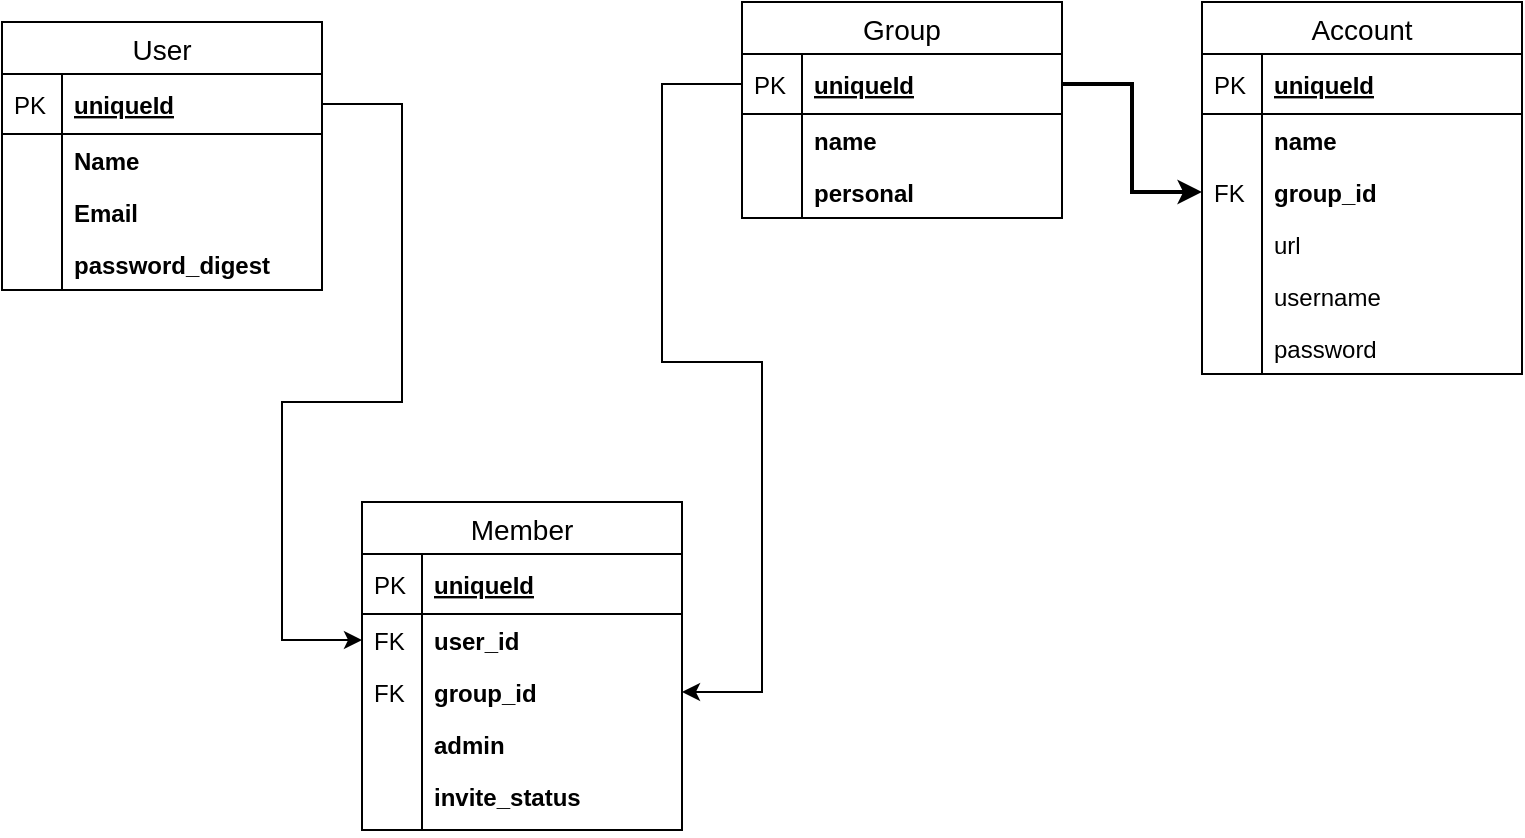 <mxfile version="13.0.3" type="device"><diagram id="C5RBs43oDa-KdzZeNtuy" name="Page-1"><mxGraphModel dx="1115" dy="795" grid="1" gridSize="10" guides="1" tooltips="1" connect="1" arrows="1" fold="1" page="1" pageScale="1" pageWidth="827" pageHeight="1169" math="0" shadow="0"><root><mxCell id="WIyWlLk6GJQsqaUBKTNV-0"/><mxCell id="WIyWlLk6GJQsqaUBKTNV-1" parent="WIyWlLk6GJQsqaUBKTNV-0"/><mxCell id="D_r6a7sj5GaVaoWDnZSq-82" style="edgeStyle=orthogonalEdgeStyle;rounded=0;orthogonalLoop=1;jettySize=auto;html=1;entryX=0;entryY=0.5;entryDx=0;entryDy=0;strokeWidth=2;" parent="WIyWlLk6GJQsqaUBKTNV-1" source="D_r6a7sj5GaVaoWDnZSq-66" target="D_r6a7sj5GaVaoWDnZSq-76" edge="1"><mxGeometry relative="1" as="geometry"/></mxCell><mxCell id="KAxq7r91oBYhBGat-4sN-17" style="edgeStyle=orthogonalEdgeStyle;rounded=0;orthogonalLoop=1;jettySize=auto;html=1;entryX=0;entryY=0.5;entryDx=0;entryDy=0;" parent="WIyWlLk6GJQsqaUBKTNV-1" source="D_r6a7sj5GaVaoWDnZSq-8" target="KAxq7r91oBYhBGat-4sN-3" edge="1"><mxGeometry relative="1" as="geometry"><Array as="points"><mxPoint x="220" y="81"/><mxPoint x="220" y="230"/><mxPoint x="160" y="230"/><mxPoint x="160" y="349"/></Array></mxGeometry></mxCell><mxCell id="KAxq7r91oBYhBGat-4sN-18" style="edgeStyle=orthogonalEdgeStyle;rounded=0;orthogonalLoop=1;jettySize=auto;html=1;entryX=1;entryY=0.5;entryDx=0;entryDy=0;" parent="WIyWlLk6GJQsqaUBKTNV-1" source="D_r6a7sj5GaVaoWDnZSq-66" target="KAxq7r91oBYhBGat-4sN-5" edge="1"><mxGeometry relative="1" as="geometry"><Array as="points"><mxPoint x="350" y="71"/><mxPoint x="350" y="210"/><mxPoint x="400" y="210"/><mxPoint x="400" y="375"/></Array></mxGeometry></mxCell><mxCell id="D_r6a7sj5GaVaoWDnZSq-7" value="User" style="swimlane;fontStyle=0;childLayout=stackLayout;horizontal=1;startSize=26;horizontalStack=0;resizeParent=1;resizeParentMax=0;resizeLast=0;collapsible=1;marginBottom=0;align=center;fontSize=14;" parent="WIyWlLk6GJQsqaUBKTNV-1" vertex="1"><mxGeometry x="20" y="40" width="160" height="134" as="geometry"/></mxCell><mxCell id="D_r6a7sj5GaVaoWDnZSq-8" value="uniqueId" style="shape=partialRectangle;top=0;left=0;right=0;bottom=1;align=left;verticalAlign=middle;fillColor=none;spacingLeft=34;spacingRight=4;overflow=hidden;rotatable=0;points=[[0,0.5],[1,0.5]];portConstraint=eastwest;dropTarget=0;fontStyle=5;fontSize=12;" parent="D_r6a7sj5GaVaoWDnZSq-7" vertex="1"><mxGeometry y="26" width="160" height="30" as="geometry"/></mxCell><mxCell id="D_r6a7sj5GaVaoWDnZSq-9" value="PK" style="shape=partialRectangle;top=0;left=0;bottom=0;fillColor=none;align=left;verticalAlign=middle;spacingLeft=4;spacingRight=4;overflow=hidden;rotatable=0;points=[];portConstraint=eastwest;part=1;fontSize=12;" parent="D_r6a7sj5GaVaoWDnZSq-8" vertex="1" connectable="0"><mxGeometry width="30" height="30" as="geometry"/></mxCell><mxCell id="efj-BE5MOBggPNlCoeti-3" value="Name" style="shape=partialRectangle;top=0;left=0;right=0;bottom=0;align=left;verticalAlign=top;fillColor=none;spacingLeft=34;spacingRight=4;overflow=hidden;rotatable=0;points=[[0,0.5],[1,0.5]];portConstraint=eastwest;dropTarget=0;fontSize=12;fontStyle=1" parent="D_r6a7sj5GaVaoWDnZSq-7" vertex="1"><mxGeometry y="56" width="160" height="26" as="geometry"/></mxCell><mxCell id="efj-BE5MOBggPNlCoeti-4" value="" style="shape=partialRectangle;top=0;left=0;bottom=0;fillColor=none;align=left;verticalAlign=top;spacingLeft=4;spacingRight=4;overflow=hidden;rotatable=0;points=[];portConstraint=eastwest;part=1;fontSize=12;" parent="efj-BE5MOBggPNlCoeti-3" vertex="1" connectable="0"><mxGeometry width="30" height="26" as="geometry"/></mxCell><mxCell id="D_r6a7sj5GaVaoWDnZSq-10" value="Email" style="shape=partialRectangle;top=0;left=0;right=0;bottom=0;align=left;verticalAlign=top;fillColor=none;spacingLeft=34;spacingRight=4;overflow=hidden;rotatable=0;points=[[0,0.5],[1,0.5]];portConstraint=eastwest;dropTarget=0;fontSize=12;fontStyle=1" parent="D_r6a7sj5GaVaoWDnZSq-7" vertex="1"><mxGeometry y="82" width="160" height="26" as="geometry"/></mxCell><mxCell id="D_r6a7sj5GaVaoWDnZSq-11" value="" style="shape=partialRectangle;top=0;left=0;bottom=0;fillColor=none;align=left;verticalAlign=top;spacingLeft=4;spacingRight=4;overflow=hidden;rotatable=0;points=[];portConstraint=eastwest;part=1;fontSize=12;" parent="D_r6a7sj5GaVaoWDnZSq-10" vertex="1" connectable="0"><mxGeometry width="30" height="26" as="geometry"/></mxCell><mxCell id="D_r6a7sj5GaVaoWDnZSq-12" value="password_digest" style="shape=partialRectangle;top=0;left=0;right=0;bottom=0;align=left;verticalAlign=top;fillColor=none;spacingLeft=34;spacingRight=4;overflow=hidden;rotatable=0;points=[[0,0.5],[1,0.5]];portConstraint=eastwest;dropTarget=0;fontSize=12;fontStyle=1" parent="D_r6a7sj5GaVaoWDnZSq-7" vertex="1"><mxGeometry y="108" width="160" height="26" as="geometry"/></mxCell><mxCell id="D_r6a7sj5GaVaoWDnZSq-13" value="" style="shape=partialRectangle;top=0;left=0;bottom=0;fillColor=none;align=left;verticalAlign=top;spacingLeft=4;spacingRight=4;overflow=hidden;rotatable=0;points=[];portConstraint=eastwest;part=1;fontSize=12;" parent="D_r6a7sj5GaVaoWDnZSq-12" vertex="1" connectable="0"><mxGeometry width="30" height="26" as="geometry"/></mxCell><mxCell id="D_r6a7sj5GaVaoWDnZSq-65" value="Group" style="swimlane;fontStyle=0;childLayout=stackLayout;horizontal=1;startSize=26;horizontalStack=0;resizeParent=1;resizeParentMax=0;resizeLast=0;collapsible=1;marginBottom=0;align=center;fontSize=14;" parent="WIyWlLk6GJQsqaUBKTNV-1" vertex="1"><mxGeometry x="390" y="30" width="160" height="108" as="geometry"/></mxCell><mxCell id="D_r6a7sj5GaVaoWDnZSq-66" value="uniqueId" style="shape=partialRectangle;top=0;left=0;right=0;bottom=1;align=left;verticalAlign=middle;fillColor=none;spacingLeft=34;spacingRight=4;overflow=hidden;rotatable=0;points=[[0,0.5],[1,0.5]];portConstraint=eastwest;dropTarget=0;fontStyle=5;fontSize=12;" parent="D_r6a7sj5GaVaoWDnZSq-65" vertex="1"><mxGeometry y="26" width="160" height="30" as="geometry"/></mxCell><mxCell id="D_r6a7sj5GaVaoWDnZSq-67" value="PK" style="shape=partialRectangle;top=0;left=0;bottom=0;fillColor=none;align=left;verticalAlign=middle;spacingLeft=4;spacingRight=4;overflow=hidden;rotatable=0;points=[];portConstraint=eastwest;part=1;fontSize=12;" parent="D_r6a7sj5GaVaoWDnZSq-66" vertex="1" connectable="0"><mxGeometry width="30" height="30" as="geometry"/></mxCell><mxCell id="D_r6a7sj5GaVaoWDnZSq-68" value="name" style="shape=partialRectangle;top=0;left=0;right=0;bottom=0;align=left;verticalAlign=top;fillColor=none;spacingLeft=34;spacingRight=4;overflow=hidden;rotatable=0;points=[[0,0.5],[1,0.5]];portConstraint=eastwest;dropTarget=0;fontSize=12;fontStyle=1" parent="D_r6a7sj5GaVaoWDnZSq-65" vertex="1"><mxGeometry y="56" width="160" height="26" as="geometry"/></mxCell><mxCell id="D_r6a7sj5GaVaoWDnZSq-69" value="" style="shape=partialRectangle;top=0;left=0;bottom=0;fillColor=none;align=left;verticalAlign=top;spacingLeft=4;spacingRight=4;overflow=hidden;rotatable=0;points=[];portConstraint=eastwest;part=1;fontSize=12;" parent="D_r6a7sj5GaVaoWDnZSq-68" vertex="1" connectable="0"><mxGeometry width="30" height="26" as="geometry"/></mxCell><mxCell id="-ezfGvfKrlaBR_AeOEZn-0" value="personal" style="shape=partialRectangle;top=0;left=0;right=0;bottom=0;align=left;verticalAlign=top;fillColor=none;spacingLeft=34;spacingRight=4;overflow=hidden;rotatable=0;points=[[0,0.5],[1,0.5]];portConstraint=eastwest;dropTarget=0;fontSize=12;fontStyle=1" parent="D_r6a7sj5GaVaoWDnZSq-65" vertex="1"><mxGeometry y="82" width="160" height="26" as="geometry"/></mxCell><mxCell id="-ezfGvfKrlaBR_AeOEZn-1" value="" style="shape=partialRectangle;top=0;left=0;bottom=0;fillColor=none;align=left;verticalAlign=top;spacingLeft=4;spacingRight=4;overflow=hidden;rotatable=0;points=[];portConstraint=eastwest;part=1;fontSize=12;" parent="-ezfGvfKrlaBR_AeOEZn-0" vertex="1" connectable="0"><mxGeometry width="30" height="26" as="geometry"/></mxCell><mxCell id="D_r6a7sj5GaVaoWDnZSq-49" value="Account" style="swimlane;fontStyle=0;childLayout=stackLayout;horizontal=1;startSize=26;horizontalStack=0;resizeParent=1;resizeParentMax=0;resizeLast=0;collapsible=1;marginBottom=0;align=center;fontSize=14;" parent="WIyWlLk6GJQsqaUBKTNV-1" vertex="1"><mxGeometry x="620" y="30" width="160" height="186" as="geometry"/></mxCell><mxCell id="D_r6a7sj5GaVaoWDnZSq-50" value="uniqueId" style="shape=partialRectangle;top=0;left=0;right=0;bottom=1;align=left;verticalAlign=middle;fillColor=none;spacingLeft=34;spacingRight=4;overflow=hidden;rotatable=0;points=[[0,0.5],[1,0.5]];portConstraint=eastwest;dropTarget=0;fontStyle=5;fontSize=12;" parent="D_r6a7sj5GaVaoWDnZSq-49" vertex="1"><mxGeometry y="26" width="160" height="30" as="geometry"/></mxCell><mxCell id="D_r6a7sj5GaVaoWDnZSq-51" value="PK" style="shape=partialRectangle;top=0;left=0;bottom=0;fillColor=none;align=left;verticalAlign=middle;spacingLeft=4;spacingRight=4;overflow=hidden;rotatable=0;points=[];portConstraint=eastwest;part=1;fontSize=12;" parent="D_r6a7sj5GaVaoWDnZSq-50" vertex="1" connectable="0"><mxGeometry width="30" height="30" as="geometry"/></mxCell><mxCell id="D_r6a7sj5GaVaoWDnZSq-52" value="name" style="shape=partialRectangle;top=0;left=0;right=0;bottom=0;align=left;verticalAlign=top;fillColor=none;spacingLeft=34;spacingRight=4;overflow=hidden;rotatable=0;points=[[0,0.5],[1,0.5]];portConstraint=eastwest;dropTarget=0;fontSize=12;fontStyle=1" parent="D_r6a7sj5GaVaoWDnZSq-49" vertex="1"><mxGeometry y="56" width="160" height="26" as="geometry"/></mxCell><mxCell id="D_r6a7sj5GaVaoWDnZSq-53" value="" style="shape=partialRectangle;top=0;left=0;bottom=0;fillColor=none;align=left;verticalAlign=top;spacingLeft=4;spacingRight=4;overflow=hidden;rotatable=0;points=[];portConstraint=eastwest;part=1;fontSize=12;" parent="D_r6a7sj5GaVaoWDnZSq-52" vertex="1" connectable="0"><mxGeometry width="30" height="26" as="geometry"/></mxCell><mxCell id="D_r6a7sj5GaVaoWDnZSq-76" value="group_id" style="shape=partialRectangle;top=0;left=0;right=0;bottom=0;align=left;verticalAlign=top;fillColor=none;spacingLeft=34;spacingRight=4;overflow=hidden;rotatable=0;points=[[0,0.5],[1,0.5]];portConstraint=eastwest;dropTarget=0;fontSize=12;fontStyle=1" parent="D_r6a7sj5GaVaoWDnZSq-49" vertex="1"><mxGeometry y="82" width="160" height="26" as="geometry"/></mxCell><mxCell id="D_r6a7sj5GaVaoWDnZSq-77" value="FK" style="shape=partialRectangle;top=0;left=0;bottom=0;fillColor=none;align=left;verticalAlign=top;spacingLeft=4;spacingRight=4;overflow=hidden;rotatable=0;points=[];portConstraint=eastwest;part=1;fontSize=12;" parent="D_r6a7sj5GaVaoWDnZSq-76" vertex="1" connectable="0"><mxGeometry width="30" height="26" as="geometry"/></mxCell><mxCell id="D_r6a7sj5GaVaoWDnZSq-54" value="url" style="shape=partialRectangle;top=0;left=0;right=0;bottom=0;align=left;verticalAlign=top;fillColor=none;spacingLeft=34;spacingRight=4;overflow=hidden;rotatable=0;points=[[0,0.5],[1,0.5]];portConstraint=eastwest;dropTarget=0;fontSize=12;" parent="D_r6a7sj5GaVaoWDnZSq-49" vertex="1"><mxGeometry y="108" width="160" height="26" as="geometry"/></mxCell><mxCell id="D_r6a7sj5GaVaoWDnZSq-55" value="" style="shape=partialRectangle;top=0;left=0;bottom=0;fillColor=none;align=left;verticalAlign=top;spacingLeft=4;spacingRight=4;overflow=hidden;rotatable=0;points=[];portConstraint=eastwest;part=1;fontSize=12;" parent="D_r6a7sj5GaVaoWDnZSq-54" vertex="1" connectable="0"><mxGeometry width="30" height="26" as="geometry"/></mxCell><mxCell id="D_r6a7sj5GaVaoWDnZSq-56" value="username" style="shape=partialRectangle;top=0;left=0;right=0;bottom=0;align=left;verticalAlign=top;fillColor=none;spacingLeft=34;spacingRight=4;overflow=hidden;rotatable=0;points=[[0,0.5],[1,0.5]];portConstraint=eastwest;dropTarget=0;fontSize=12;" parent="D_r6a7sj5GaVaoWDnZSq-49" vertex="1"><mxGeometry y="134" width="160" height="26" as="geometry"/></mxCell><mxCell id="D_r6a7sj5GaVaoWDnZSq-57" value="" style="shape=partialRectangle;top=0;left=0;bottom=0;fillColor=none;align=left;verticalAlign=top;spacingLeft=4;spacingRight=4;overflow=hidden;rotatable=0;points=[];portConstraint=eastwest;part=1;fontSize=12;" parent="D_r6a7sj5GaVaoWDnZSq-56" vertex="1" connectable="0"><mxGeometry width="30" height="26" as="geometry"/></mxCell><mxCell id="D_r6a7sj5GaVaoWDnZSq-60" value="password" style="shape=partialRectangle;top=0;left=0;right=0;bottom=0;align=left;verticalAlign=top;fillColor=none;spacingLeft=34;spacingRight=4;overflow=hidden;rotatable=0;points=[[0,0.5],[1,0.5]];portConstraint=eastwest;dropTarget=0;fontSize=12;" parent="D_r6a7sj5GaVaoWDnZSq-49" vertex="1"><mxGeometry y="160" width="160" height="26" as="geometry"/></mxCell><mxCell id="D_r6a7sj5GaVaoWDnZSq-61" value="" style="shape=partialRectangle;top=0;left=0;bottom=0;fillColor=none;align=left;verticalAlign=top;spacingLeft=4;spacingRight=4;overflow=hidden;rotatable=0;points=[];portConstraint=eastwest;part=1;fontSize=12;" parent="D_r6a7sj5GaVaoWDnZSq-60" vertex="1" connectable="0"><mxGeometry width="30" height="26" as="geometry"/></mxCell><mxCell id="KAxq7r91oBYhBGat-4sN-0" value="Member" style="swimlane;fontStyle=0;childLayout=stackLayout;horizontal=1;startSize=26;horizontalStack=0;resizeParent=1;resizeParentMax=0;resizeLast=0;collapsible=1;marginBottom=0;align=center;fontSize=14;" parent="WIyWlLk6GJQsqaUBKTNV-1" vertex="1"><mxGeometry x="200" y="280" width="160" height="164" as="geometry"/></mxCell><mxCell id="KAxq7r91oBYhBGat-4sN-1" value="uniqueId" style="shape=partialRectangle;top=0;left=0;right=0;bottom=1;align=left;verticalAlign=middle;fillColor=none;spacingLeft=34;spacingRight=4;overflow=hidden;rotatable=0;points=[[0,0.5],[1,0.5]];portConstraint=eastwest;dropTarget=0;fontStyle=5;fontSize=12;" parent="KAxq7r91oBYhBGat-4sN-0" vertex="1"><mxGeometry y="26" width="160" height="30" as="geometry"/></mxCell><mxCell id="KAxq7r91oBYhBGat-4sN-2" value="PK" style="shape=partialRectangle;top=0;left=0;bottom=0;fillColor=none;align=left;verticalAlign=middle;spacingLeft=4;spacingRight=4;overflow=hidden;rotatable=0;points=[];portConstraint=eastwest;part=1;fontSize=12;" parent="KAxq7r91oBYhBGat-4sN-1" vertex="1" connectable="0"><mxGeometry width="30" height="30" as="geometry"/></mxCell><mxCell id="KAxq7r91oBYhBGat-4sN-3" value="user_id" style="shape=partialRectangle;top=0;left=0;right=0;bottom=0;align=left;verticalAlign=top;fillColor=none;spacingLeft=34;spacingRight=4;overflow=hidden;rotatable=0;points=[[0,0.5],[1,0.5]];portConstraint=eastwest;dropTarget=0;fontSize=12;fontStyle=1" parent="KAxq7r91oBYhBGat-4sN-0" vertex="1"><mxGeometry y="56" width="160" height="26" as="geometry"/></mxCell><mxCell id="KAxq7r91oBYhBGat-4sN-4" value="FK" style="shape=partialRectangle;top=0;left=0;bottom=0;fillColor=none;align=left;verticalAlign=top;spacingLeft=4;spacingRight=4;overflow=hidden;rotatable=0;points=[];portConstraint=eastwest;part=1;fontSize=12;" parent="KAxq7r91oBYhBGat-4sN-3" vertex="1" connectable="0"><mxGeometry width="30" height="26" as="geometry"/></mxCell><mxCell id="KAxq7r91oBYhBGat-4sN-5" value="group_id" style="shape=partialRectangle;top=0;left=0;right=0;bottom=0;align=left;verticalAlign=top;fillColor=none;spacingLeft=34;spacingRight=4;overflow=hidden;rotatable=0;points=[[0,0.5],[1,0.5]];portConstraint=eastwest;dropTarget=0;fontSize=12;fontStyle=1" parent="KAxq7r91oBYhBGat-4sN-0" vertex="1"><mxGeometry y="82" width="160" height="26" as="geometry"/></mxCell><mxCell id="KAxq7r91oBYhBGat-4sN-6" value="FK" style="shape=partialRectangle;top=0;left=0;bottom=0;fillColor=none;align=left;verticalAlign=top;spacingLeft=4;spacingRight=4;overflow=hidden;rotatable=0;points=[];portConstraint=eastwest;part=1;fontSize=12;" parent="KAxq7r91oBYhBGat-4sN-5" vertex="1" connectable="0"><mxGeometry width="30" height="26" as="geometry"/></mxCell><mxCell id="KAxq7r91oBYhBGat-4sN-11" value="admin" style="shape=partialRectangle;top=0;left=0;right=0;bottom=0;align=left;verticalAlign=top;fillColor=none;spacingLeft=34;spacingRight=4;overflow=hidden;rotatable=0;points=[[0,0.5],[1,0.5]];portConstraint=eastwest;dropTarget=0;fontSize=12;fontStyle=1" parent="KAxq7r91oBYhBGat-4sN-0" vertex="1"><mxGeometry y="108" width="160" height="26" as="geometry"/></mxCell><mxCell id="KAxq7r91oBYhBGat-4sN-12" value="" style="shape=partialRectangle;top=0;left=0;bottom=0;fillColor=none;align=left;verticalAlign=top;spacingLeft=4;spacingRight=4;overflow=hidden;rotatable=0;points=[];portConstraint=eastwest;part=1;fontSize=12;" parent="KAxq7r91oBYhBGat-4sN-11" vertex="1" connectable="0"><mxGeometry width="30" height="26" as="geometry"/></mxCell><mxCell id="KAxq7r91oBYhBGat-4sN-13" value="invite_status" style="shape=partialRectangle;top=0;left=0;right=0;bottom=0;align=left;verticalAlign=top;fillColor=none;spacingLeft=34;spacingRight=4;overflow=hidden;rotatable=0;points=[[0,0.5],[1,0.5]];portConstraint=eastwest;dropTarget=0;fontSize=12;fontStyle=1" parent="KAxq7r91oBYhBGat-4sN-0" vertex="1"><mxGeometry y="134" width="160" height="30" as="geometry"/></mxCell><mxCell id="KAxq7r91oBYhBGat-4sN-14" value="" style="shape=partialRectangle;top=0;left=0;bottom=0;fillColor=none;align=left;verticalAlign=top;spacingLeft=4;spacingRight=4;overflow=hidden;rotatable=0;points=[];portConstraint=eastwest;part=1;fontSize=12;" parent="KAxq7r91oBYhBGat-4sN-13" vertex="1" connectable="0"><mxGeometry width="30" height="30.0" as="geometry"/></mxCell></root></mxGraphModel></diagram></mxfile>